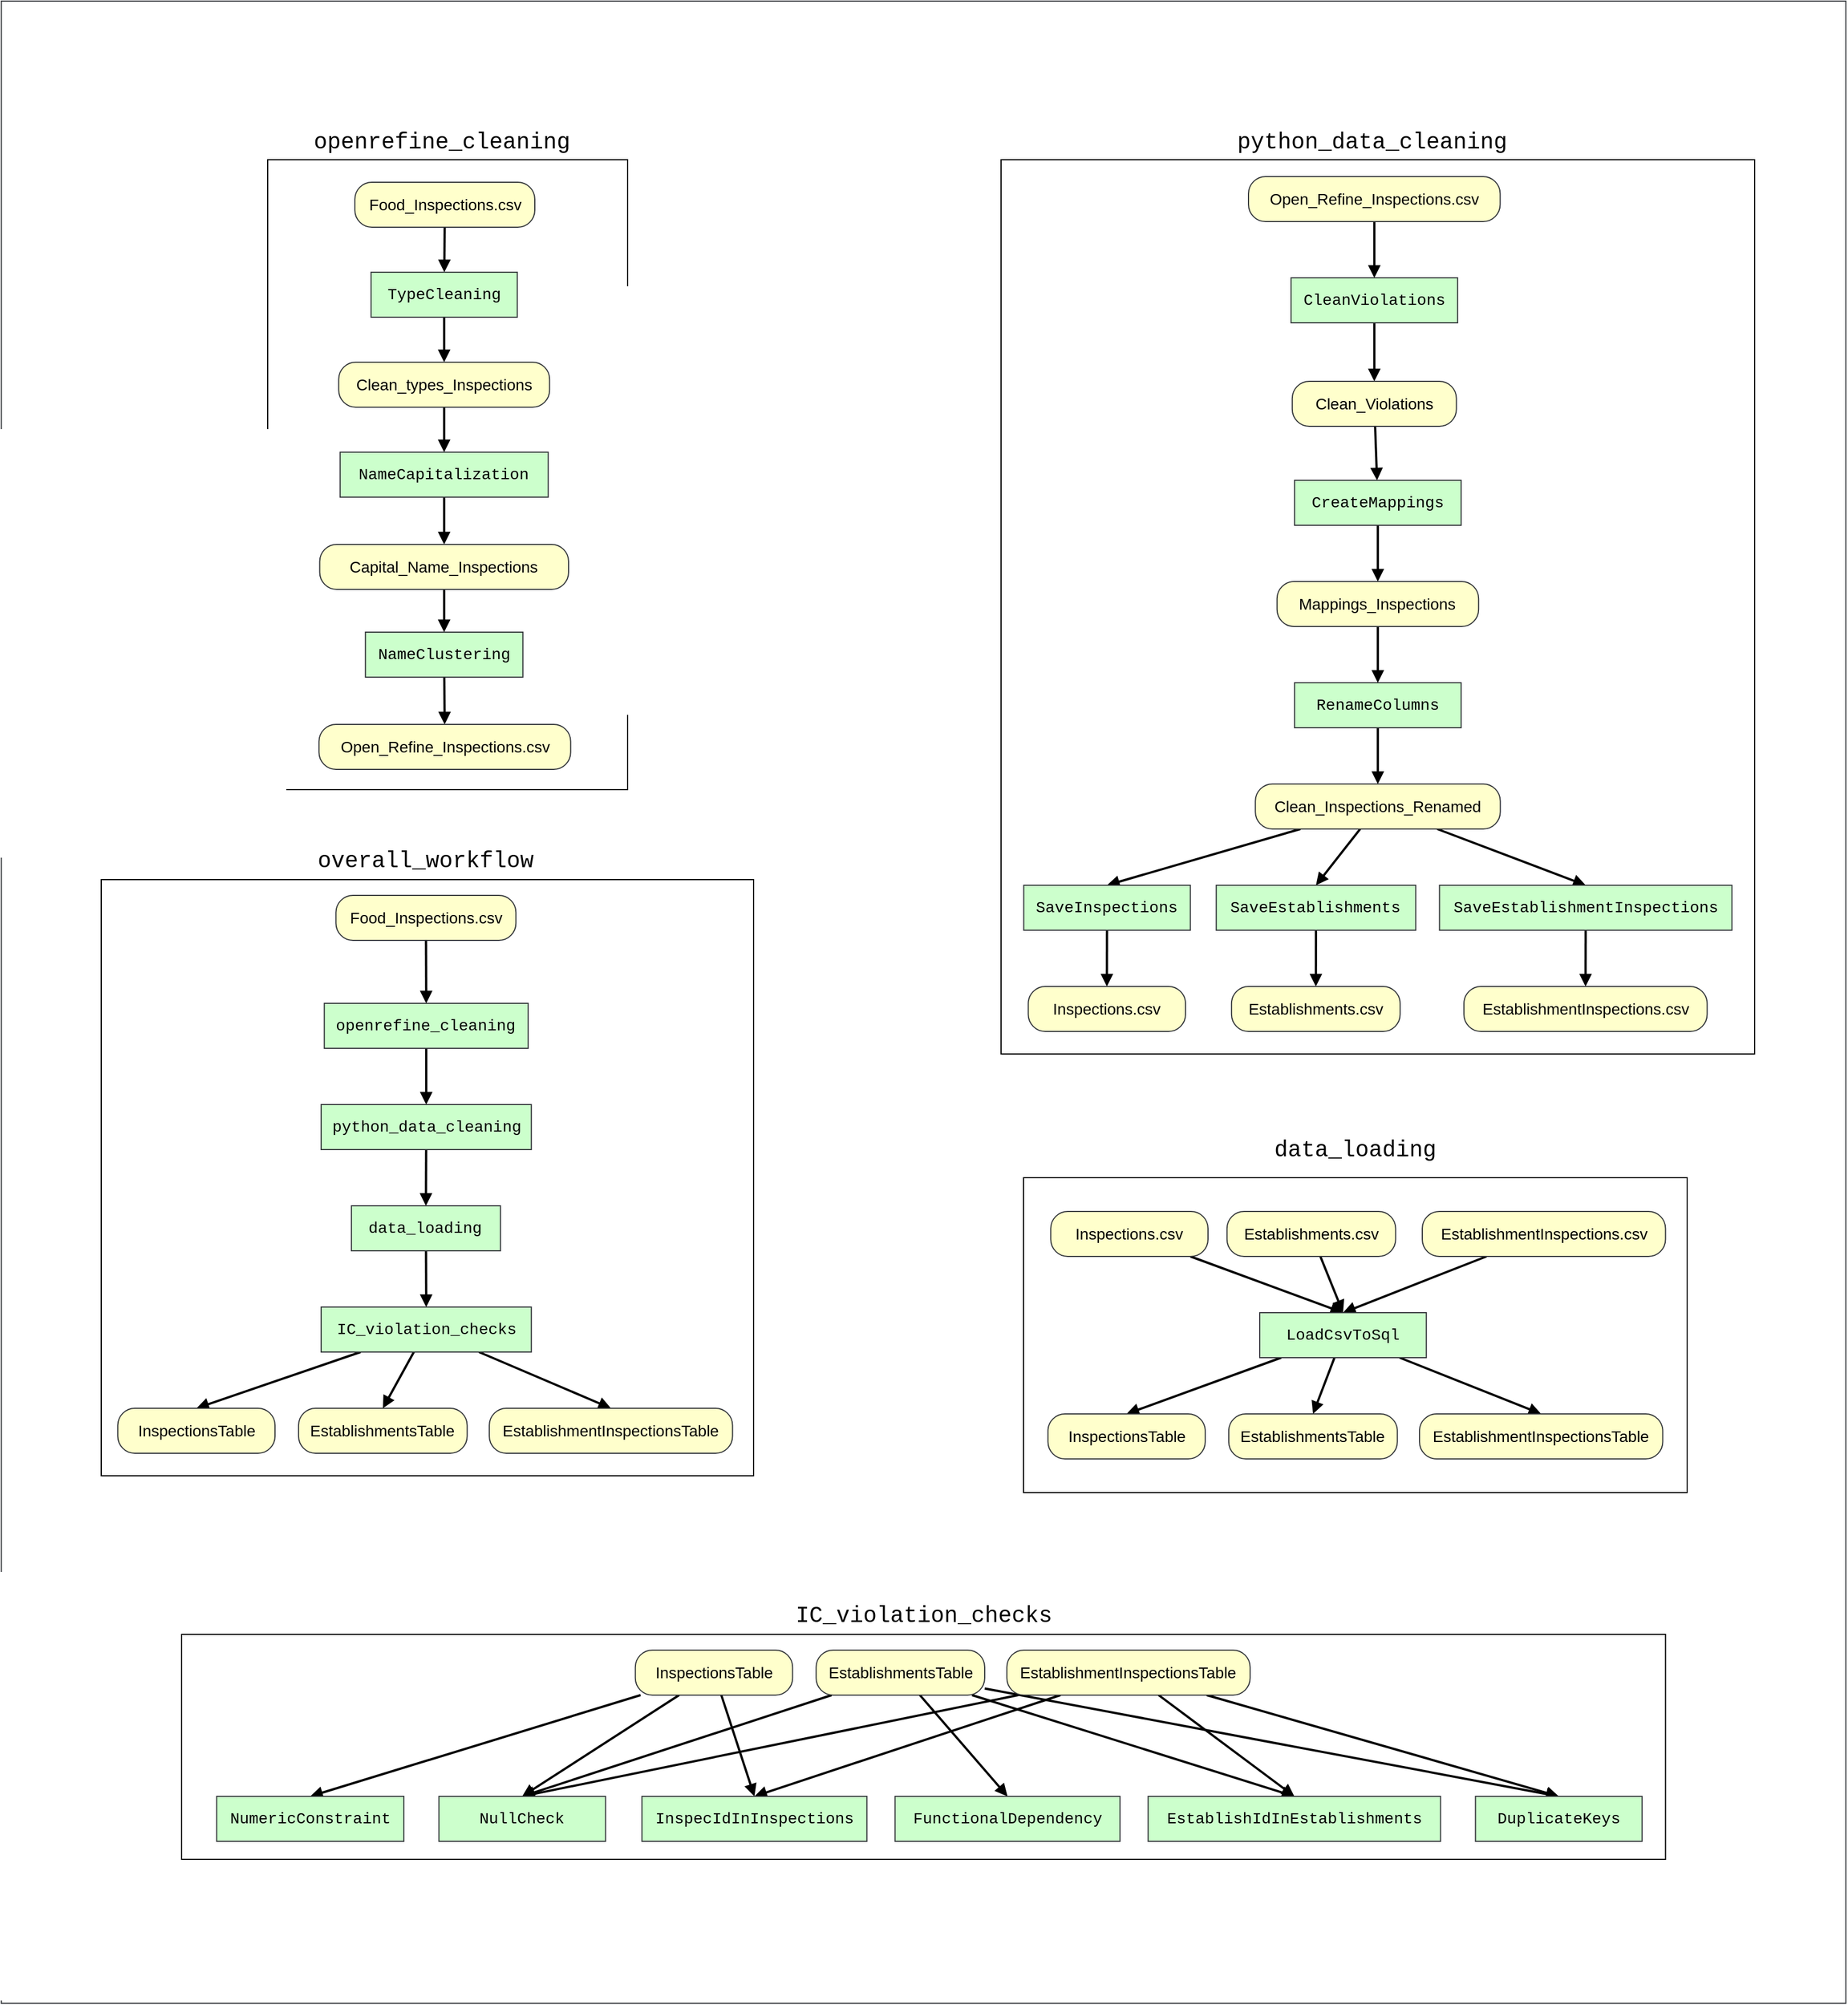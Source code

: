 <mxfile>
    <diagram id="HBFmvT86Vw7cffsOXpXx" name="Page-1">
        <mxGraphModel dx="4853" dy="3460" grid="1" gridSize="10" guides="1" tooltips="1" connect="1" arrows="1" fold="1" page="1" pageScale="1" pageWidth="850" pageHeight="1100" math="0" shadow="0">
            <root>
                <mxCell id="0"/>
                <mxCell id="1" parent="0"/>
                <mxCell id="2" value="" style="rounded=0;whiteSpace=wrap;html=1;fillColor=#FFFFFF;strokeColor=#36393d;" parent="1" vertex="1">
                    <mxGeometry x="-1068.89" y="-630" width="1640" height="1780" as="geometry"/>
                </mxCell>
                <mxCell id="3" value="" style="rounded=0;whiteSpace=wrap;html=1;fillColor=#FFFFFF;strokeColor=#000000;" parent="1" vertex="1">
                    <mxGeometry x="-832" y="-489" width="320" height="560" as="geometry"/>
                </mxCell>
                <mxCell id="42" style="edgeStyle=none;html=1;fontFamily=Courier New;fontSize=14;endArrow=block;endFill=1;strokeColor=#000000;strokeWidth=2;" edge="1" parent="1" source="4" target="5">
                    <mxGeometry relative="1" as="geometry"/>
                </mxCell>
                <mxCell id="4" value="&lt;font color=&quot;#000000&quot; style=&quot;font-size: 14px&quot;&gt;Food_Inspections.csv&lt;/font&gt;" style="rounded=1;whiteSpace=wrap;html=1;strokeColor=#36393d;arcSize=38;fillColor=#FFFFCC;strokeWidth=1;" parent="1" vertex="1">
                    <mxGeometry x="-754.5" y="-469" width="160" height="40" as="geometry"/>
                </mxCell>
                <mxCell id="43" style="edgeStyle=none;html=1;fontFamily=Courier New;fontSize=14;endArrow=block;endFill=1;strokeColor=#000000;strokeWidth=2;" edge="1" parent="1" source="5" target="10">
                    <mxGeometry relative="1" as="geometry"/>
                </mxCell>
                <mxCell id="5" value="&lt;font color=&quot;#000000&quot; face=&quot;Courier New&quot; style=&quot;font-size: 14px&quot;&gt;TypeCleaning&lt;/font&gt;" style="rounded=0;whiteSpace=wrap;html=1;strokeColor=#36393d;fillColor=#ccffcc;strokeWidth=1;" parent="1" vertex="1">
                    <mxGeometry x="-740.12" y="-389" width="130" height="40" as="geometry"/>
                </mxCell>
                <mxCell id="6" value="&lt;font color=&quot;#000000&quot; face=&quot;Courier New&quot; style=&quot;font-size: 20px&quot;&gt;openrefine_cleaning&lt;/font&gt;" style="text;html=1;strokeColor=none;fillColor=none;align=center;verticalAlign=middle;whiteSpace=wrap;rounded=0;" parent="1" vertex="1">
                    <mxGeometry x="-751.99" y="-520" width="150" height="30" as="geometry"/>
                </mxCell>
                <mxCell id="44" style="edgeStyle=none;html=1;fontFamily=Courier New;fontSize=14;endArrow=block;endFill=1;strokeColor=#000000;strokeWidth=2;" edge="1" parent="1" source="10" target="13">
                    <mxGeometry relative="1" as="geometry"/>
                </mxCell>
                <mxCell id="10" value="&lt;font color=&quot;#000000&quot; style=&quot;font-size: 14px&quot;&gt;Clean_types_Inspections&lt;/font&gt;" style="rounded=1;whiteSpace=wrap;html=1;strokeColor=#36393d;arcSize=38;fillColor=#FFFFCC;strokeWidth=1;" vertex="1" parent="1">
                    <mxGeometry x="-768.87" y="-309" width="187.5" height="40" as="geometry"/>
                </mxCell>
                <mxCell id="47" style="edgeStyle=none;html=1;fontFamily=Courier New;fontSize=14;endArrow=block;endFill=1;strokeColor=#000000;strokeWidth=2;" edge="1" parent="1" source="11" target="17">
                    <mxGeometry relative="1" as="geometry"/>
                </mxCell>
                <mxCell id="11" value="&lt;font color=&quot;#000000&quot; face=&quot;Courier New&quot; style=&quot;font-size: 14px&quot;&gt;NameClustering&lt;/font&gt;" style="rounded=0;whiteSpace=wrap;html=1;strokeColor=#36393d;fillColor=#ccffcc;strokeWidth=1;" vertex="1" parent="1">
                    <mxGeometry x="-745.13" y="-69" width="140" height="40" as="geometry"/>
                </mxCell>
                <mxCell id="45" style="edgeStyle=none;html=1;entryX=0.5;entryY=0;entryDx=0;entryDy=0;fontFamily=Courier New;fontSize=14;endArrow=block;endFill=1;strokeColor=#000000;strokeWidth=2;" edge="1" parent="1" source="13" target="14">
                    <mxGeometry relative="1" as="geometry"/>
                </mxCell>
                <mxCell id="13" value="&lt;font color=&quot;#000000&quot; face=&quot;Courier New&quot; style=&quot;font-size: 14px&quot;&gt;NameCapitalization&lt;/font&gt;" style="rounded=0;whiteSpace=wrap;html=1;strokeColor=#36393d;fillColor=#ccffcc;strokeWidth=1;" vertex="1" parent="1">
                    <mxGeometry x="-767.62" y="-229" width="185" height="40" as="geometry"/>
                </mxCell>
                <mxCell id="46" style="edgeStyle=none;html=1;fontFamily=Courier New;fontSize=14;endArrow=block;endFill=1;strokeColor=#000000;strokeWidth=2;" edge="1" parent="1" source="14" target="11">
                    <mxGeometry relative="1" as="geometry"/>
                </mxCell>
                <mxCell id="14" value="&lt;font color=&quot;#000000&quot;&gt;&lt;span style=&quot;font-size: 14px&quot;&gt;Capital_Name_Inspections&lt;/span&gt;&lt;/font&gt;" style="rounded=1;whiteSpace=wrap;html=1;strokeColor=#36393d;arcSize=38;fillColor=#FFFFCC;strokeWidth=1;" vertex="1" parent="1">
                    <mxGeometry x="-785.75" y="-147" width="221.25" height="40" as="geometry"/>
                </mxCell>
                <mxCell id="15" value="" style="rounded=0;whiteSpace=wrap;html=1;fillColor=#FFFFFF;strokeColor=#000000;" vertex="1" parent="1">
                    <mxGeometry x="-180" y="-489" width="670" height="795" as="geometry"/>
                </mxCell>
                <mxCell id="16" value="&lt;font color=&quot;#000000&quot; face=&quot;Courier New&quot; style=&quot;font-size: 20px&quot;&gt;python_data_cleaning&lt;/font&gt;" style="text;html=1;strokeColor=none;fillColor=none;align=center;verticalAlign=middle;whiteSpace=wrap;rounded=0;" vertex="1" parent="1">
                    <mxGeometry x="75" y="-520" width="150" height="30" as="geometry"/>
                </mxCell>
                <mxCell id="17" value="&lt;font color=&quot;#000000&quot;&gt;&lt;span style=&quot;font-size: 14px&quot;&gt;Open_Refine_Inspections.csv&lt;/span&gt;&lt;/font&gt;" style="rounded=1;whiteSpace=wrap;html=1;strokeColor=#36393d;arcSize=38;fillColor=#FFFFCC;strokeWidth=1;" vertex="1" parent="1">
                    <mxGeometry x="-786.38" y="13" width="223.75" height="40" as="geometry"/>
                </mxCell>
                <mxCell id="33" style="edgeStyle=none;html=1;entryX=0.5;entryY=0;entryDx=0;entryDy=0;fontFamily=Courier New;fontSize=14;strokeColor=#000000;endArrow=block;endFill=1;strokeWidth=2;" edge="1" parent="1" source="18" target="19">
                    <mxGeometry relative="1" as="geometry"/>
                </mxCell>
                <mxCell id="18" value="&lt;font color=&quot;#000000&quot;&gt;&lt;span style=&quot;font-size: 14px&quot;&gt;Open_Refine_Inspections.csv&lt;/span&gt;&lt;/font&gt;" style="rounded=1;whiteSpace=wrap;html=1;strokeColor=#36393d;arcSize=38;fillColor=#FFFFCC;strokeWidth=1;" vertex="1" parent="1">
                    <mxGeometry x="40" y="-474" width="223.75" height="40" as="geometry"/>
                </mxCell>
                <mxCell id="34" style="edgeStyle=none;html=1;fontFamily=Courier New;fontSize=14;endArrow=block;endFill=1;strokeColor=#000000;strokeWidth=2;" edge="1" parent="1" source="19" target="22">
                    <mxGeometry relative="1" as="geometry"/>
                </mxCell>
                <mxCell id="19" value="&lt;font color=&quot;#000000&quot; face=&quot;Courier New&quot; style=&quot;font-size: 14px&quot;&gt;CleanViolations&lt;/font&gt;" style="rounded=0;whiteSpace=wrap;html=1;strokeColor=#36393d;fillColor=#ccffcc;strokeWidth=1;" vertex="1" parent="1">
                    <mxGeometry x="77.81" y="-384" width="148.12" height="40" as="geometry"/>
                </mxCell>
                <mxCell id="36" style="edgeStyle=none;html=1;entryX=0.5;entryY=0;entryDx=0;entryDy=0;fontFamily=Courier New;fontSize=14;endArrow=block;endFill=1;strokeColor=#000000;strokeWidth=2;" edge="1" parent="1" source="20" target="25">
                    <mxGeometry relative="1" as="geometry"/>
                </mxCell>
                <mxCell id="20" value="&lt;font color=&quot;#000000&quot; face=&quot;Courier New&quot; style=&quot;font-size: 14px&quot;&gt;CreateMappings&lt;/font&gt;" style="rounded=0;whiteSpace=wrap;html=1;strokeColor=#36393d;fillColor=#ccffcc;strokeWidth=1;" vertex="1" parent="1">
                    <mxGeometry x="80.93" y="-204" width="148.12" height="40" as="geometry"/>
                </mxCell>
                <mxCell id="38" style="edgeStyle=none;html=1;fontFamily=Courier New;fontSize=14;endArrow=block;endFill=1;strokeColor=#000000;strokeWidth=2;" edge="1" parent="1" source="21" target="27">
                    <mxGeometry relative="1" as="geometry"/>
                </mxCell>
                <mxCell id="21" value="&lt;font color=&quot;#000000&quot; face=&quot;Courier New&quot; style=&quot;font-size: 14px&quot;&gt;RenameColumns&lt;/font&gt;" style="rounded=0;whiteSpace=wrap;html=1;strokeColor=#36393d;fillColor=#ccffcc;strokeWidth=1;" vertex="1" parent="1">
                    <mxGeometry x="80.93" y="-24" width="148.12" height="40" as="geometry"/>
                </mxCell>
                <mxCell id="35" style="edgeStyle=none;html=1;fontFamily=Courier New;fontSize=14;endArrow=block;endFill=1;strokeColor=#000000;strokeWidth=2;" edge="1" parent="1" source="22" target="20">
                    <mxGeometry relative="1" as="geometry"/>
                </mxCell>
                <mxCell id="22" value="&lt;font color=&quot;#000000&quot;&gt;&lt;span style=&quot;font-size: 14px&quot;&gt;Clean_Violations&lt;/span&gt;&lt;/font&gt;" style="rounded=1;whiteSpace=wrap;html=1;strokeColor=#36393d;arcSize=38;fillColor=#FFFFCC;strokeWidth=1;" vertex="1" parent="1">
                    <mxGeometry x="78.9" y="-292" width="145.93" height="40" as="geometry"/>
                </mxCell>
                <mxCell id="37" style="edgeStyle=none;html=1;entryX=0.5;entryY=0;entryDx=0;entryDy=0;fontFamily=Courier New;fontSize=14;endArrow=block;endFill=1;strokeColor=#000000;strokeWidth=2;" edge="1" parent="1" source="25" target="21">
                    <mxGeometry relative="1" as="geometry"/>
                </mxCell>
                <mxCell id="25" value="&lt;font color=&quot;#000000&quot;&gt;&lt;span style=&quot;font-size: 14px&quot;&gt;Mappings_Inspections&lt;/span&gt;&lt;/font&gt;" style="rounded=1;whiteSpace=wrap;html=1;strokeColor=#36393d;arcSize=38;fillColor=#FFFFCC;strokeWidth=1;" vertex="1" parent="1">
                    <mxGeometry x="65.38" y="-114" width="179.22" height="40" as="geometry"/>
                </mxCell>
                <mxCell id="39" style="edgeStyle=none;html=1;entryX=0.5;entryY=0;entryDx=0;entryDy=0;fontFamily=Courier New;fontSize=14;endArrow=block;endFill=1;strokeColor=#000000;strokeWidth=2;" edge="1" parent="1" source="27" target="29">
                    <mxGeometry relative="1" as="geometry"/>
                </mxCell>
                <mxCell id="40" style="edgeStyle=none;html=1;entryX=0.5;entryY=0;entryDx=0;entryDy=0;fontFamily=Courier New;fontSize=14;endArrow=block;endFill=1;strokeColor=#000000;strokeWidth=2;" edge="1" parent="1" source="27" target="28">
                    <mxGeometry relative="1" as="geometry"/>
                </mxCell>
                <mxCell id="41" style="edgeStyle=none;html=1;entryX=0.5;entryY=0;entryDx=0;entryDy=0;fontFamily=Courier New;fontSize=14;endArrow=block;endFill=1;strokeColor=#000000;strokeWidth=2;" edge="1" parent="1" source="27" target="30">
                    <mxGeometry relative="1" as="geometry"/>
                </mxCell>
                <mxCell id="27" value="&lt;font color=&quot;#000000&quot;&gt;&lt;span style=&quot;font-size: 14px&quot;&gt;Clean_Inspections_Renamed&lt;/span&gt;&lt;/font&gt;" style="rounded=1;whiteSpace=wrap;html=1;strokeColor=#36393d;arcSize=38;fillColor=#FFFFCC;strokeWidth=1;" vertex="1" parent="1">
                    <mxGeometry x="46.12" y="66" width="217.74" height="40" as="geometry"/>
                </mxCell>
                <mxCell id="63" style="edgeStyle=none;html=1;entryX=0.5;entryY=0;entryDx=0;entryDy=0;fontFamily=Courier New;fontSize=14;endArrow=block;endFill=1;strokeColor=#000000;strokeWidth=2;" edge="1" parent="1" source="28" target="60">
                    <mxGeometry relative="1" as="geometry"/>
                </mxCell>
                <mxCell id="28" value="&lt;font color=&quot;#000000&quot; face=&quot;Courier New&quot; style=&quot;font-size: 14px&quot;&gt;SaveInspections&lt;/font&gt;" style="rounded=0;whiteSpace=wrap;html=1;strokeColor=#36393d;fillColor=#ccffcc;strokeWidth=1;" vertex="1" parent="1">
                    <mxGeometry x="-159.81" y="156" width="148.12" height="40" as="geometry"/>
                </mxCell>
                <mxCell id="64" style="edgeStyle=none;html=1;fontFamily=Courier New;fontSize=14;endArrow=block;endFill=1;strokeColor=#000000;strokeWidth=2;" edge="1" parent="1" source="29" target="61">
                    <mxGeometry relative="1" as="geometry"/>
                </mxCell>
                <mxCell id="29" value="&lt;font color=&quot;#000000&quot; face=&quot;Courier New&quot; style=&quot;font-size: 14px&quot;&gt;SaveEstablishments&lt;/font&gt;" style="rounded=0;whiteSpace=wrap;html=1;strokeColor=#36393d;fillColor=#ccffcc;strokeWidth=1;" vertex="1" parent="1">
                    <mxGeometry x="11.32" y="156" width="177.38" height="40" as="geometry"/>
                </mxCell>
                <mxCell id="65" style="edgeStyle=none;html=1;entryX=0.5;entryY=0;entryDx=0;entryDy=0;fontFamily=Courier New;fontSize=14;endArrow=block;endFill=1;strokeColor=#000000;strokeWidth=2;" edge="1" parent="1" source="30" target="62">
                    <mxGeometry relative="1" as="geometry"/>
                </mxCell>
                <mxCell id="30" value="&lt;font color=&quot;#000000&quot; face=&quot;Courier New&quot; style=&quot;font-size: 14px&quot;&gt;SaveEstablishmentInspections&lt;/font&gt;" style="rounded=0;whiteSpace=wrap;html=1;strokeColor=#36393d;fillColor=#ccffcc;strokeWidth=1;" vertex="1" parent="1">
                    <mxGeometry x="209.8" y="156" width="260" height="40" as="geometry"/>
                </mxCell>
                <mxCell id="51" value="" style="rounded=0;whiteSpace=wrap;html=1;fillColor=#FFFFFF;strokeColor=#000000;" vertex="1" parent="1">
                    <mxGeometry x="-980" y="151" width="580" height="530" as="geometry"/>
                </mxCell>
                <mxCell id="56" style="edgeStyle=none;html=1;fontFamily=Courier New;fontSize=14;endArrow=block;endFill=1;strokeColor=#000000;strokeWidth=2;" edge="1" parent="1" source="49" target="52">
                    <mxGeometry relative="1" as="geometry"/>
                </mxCell>
                <mxCell id="49" value="&lt;font color=&quot;#000000&quot; face=&quot;Courier New&quot; style=&quot;font-size: 14px&quot;&gt;openrefine_cleaning&lt;/font&gt;" style="rounded=0;whiteSpace=wrap;html=1;strokeColor=#36393d;fillColor=#ccffcc;strokeWidth=1;" vertex="1" parent="1">
                    <mxGeometry x="-781.68" y="261" width="181.25" height="40" as="geometry"/>
                </mxCell>
                <mxCell id="57" style="edgeStyle=none;html=1;entryX=0.5;entryY=0;entryDx=0;entryDy=0;fontFamily=Courier New;fontSize=14;endArrow=block;endFill=1;strokeColor=#000000;strokeWidth=2;" edge="1" parent="1" source="52" target="53">
                    <mxGeometry relative="1" as="geometry"/>
                </mxCell>
                <mxCell id="52" value="&lt;font color=&quot;#000000&quot; face=&quot;Courier New&quot; style=&quot;font-size: 14px&quot;&gt;python_data_cleaning&lt;/font&gt;" style="rounded=0;whiteSpace=wrap;html=1;strokeColor=#36393d;fillColor=#ccffcc;strokeWidth=1;" vertex="1" parent="1">
                    <mxGeometry x="-784.49" y="351" width="186.87" height="40" as="geometry"/>
                </mxCell>
                <mxCell id="58" style="edgeStyle=none;html=1;entryX=0.5;entryY=0;entryDx=0;entryDy=0;fontFamily=Courier New;fontSize=14;endArrow=block;endFill=1;strokeColor=#000000;strokeWidth=2;" edge="1" parent="1" source="53" target="54">
                    <mxGeometry relative="1" as="geometry"/>
                </mxCell>
                <mxCell id="53" value="&lt;font color=&quot;#000000&quot; face=&quot;Courier New&quot;&gt;&lt;span style=&quot;font-size: 14px&quot;&gt;data_loading&lt;/span&gt;&lt;/font&gt;" style="rounded=0;whiteSpace=wrap;html=1;strokeColor=#36393d;fillColor=#ccffcc;strokeWidth=1;" vertex="1" parent="1">
                    <mxGeometry x="-757.56" y="441" width="132.49" height="40" as="geometry"/>
                </mxCell>
                <mxCell id="85" style="edgeStyle=none;html=1;entryX=0.5;entryY=0;entryDx=0;entryDy=0;fontFamily=Courier New;fontSize=14;endArrow=block;endFill=1;strokeColor=#000000;strokeWidth=2;" edge="1" parent="1" source="54" target="84">
                    <mxGeometry relative="1" as="geometry"/>
                </mxCell>
                <mxCell id="86" style="edgeStyle=none;html=1;entryX=0.5;entryY=0;entryDx=0;entryDy=0;fontFamily=Courier New;fontSize=14;endArrow=block;endFill=1;strokeColor=#000000;strokeWidth=2;" edge="1" parent="1" source="54" target="82">
                    <mxGeometry relative="1" as="geometry"/>
                </mxCell>
                <mxCell id="87" style="edgeStyle=none;html=1;entryX=0.5;entryY=0;entryDx=0;entryDy=0;fontFamily=Courier New;fontSize=14;endArrow=block;endFill=1;strokeColor=#000000;strokeWidth=2;" edge="1" parent="1" source="54" target="83">
                    <mxGeometry relative="1" as="geometry"/>
                </mxCell>
                <mxCell id="54" value="&lt;font color=&quot;#000000&quot; face=&quot;Courier New&quot;&gt;&lt;span style=&quot;font-size: 14px&quot;&gt;IC_violation_checks&lt;/span&gt;&lt;/font&gt;" style="rounded=0;whiteSpace=wrap;html=1;strokeColor=#36393d;fillColor=#ccffcc;strokeWidth=1;" vertex="1" parent="1">
                    <mxGeometry x="-784.49" y="531" width="186.87" height="40" as="geometry"/>
                </mxCell>
                <mxCell id="55" value="&lt;font color=&quot;#000000&quot; face=&quot;Courier New&quot;&gt;&lt;span style=&quot;font-size: 20px&quot;&gt;overall_workflow&lt;/span&gt;&lt;/font&gt;" style="text;html=1;strokeColor=none;fillColor=none;align=center;verticalAlign=middle;whiteSpace=wrap;rounded=0;" vertex="1" parent="1">
                    <mxGeometry x="-817.88" y="119" width="253.13" height="30" as="geometry"/>
                </mxCell>
                <mxCell id="59" value="" style="rounded=0;whiteSpace=wrap;html=1;fillColor=#FFFFFF;strokeColor=#000000;" vertex="1" parent="1">
                    <mxGeometry x="-160" y="416" width="590" height="280" as="geometry"/>
                </mxCell>
                <mxCell id="60" value="&lt;font color=&quot;#000000&quot;&gt;&lt;span style=&quot;font-size: 14px&quot;&gt;Inspections.csv&lt;/span&gt;&lt;/font&gt;" style="rounded=1;whiteSpace=wrap;html=1;strokeColor=#36393d;arcSize=38;fillColor=#FFFFCC;strokeWidth=1;" vertex="1" parent="1">
                    <mxGeometry x="-155.79" y="246" width="139.81" height="40" as="geometry"/>
                </mxCell>
                <mxCell id="61" value="&lt;font color=&quot;#000000&quot;&gt;&lt;span style=&quot;font-size: 14px&quot;&gt;Establishments.csv&lt;/span&gt;&lt;/font&gt;" style="rounded=1;whiteSpace=wrap;html=1;strokeColor=#36393d;arcSize=38;fillColor=#FFFFCC;strokeWidth=1;" vertex="1" parent="1">
                    <mxGeometry x="24.92" y="246" width="149.89" height="40" as="geometry"/>
                </mxCell>
                <mxCell id="62" value="&lt;font color=&quot;#000000&quot;&gt;&lt;span style=&quot;font-size: 14px&quot;&gt;EstablishmentInspections.csv&lt;/span&gt;&lt;/font&gt;" style="rounded=1;whiteSpace=wrap;html=1;strokeColor=#36393d;arcSize=38;fillColor=#FFFFCC;strokeWidth=1;" vertex="1" parent="1">
                    <mxGeometry x="231.53" y="246" width="216.25" height="40" as="geometry"/>
                </mxCell>
                <mxCell id="75" style="edgeStyle=none;html=1;entryX=0.5;entryY=0;entryDx=0;entryDy=0;fontFamily=Courier New;fontSize=14;endArrow=block;endFill=1;strokeColor=#000000;strokeWidth=2;" edge="1" parent="1" source="66" target="70">
                    <mxGeometry relative="1" as="geometry"/>
                </mxCell>
                <mxCell id="66" value="&lt;font color=&quot;#000000&quot;&gt;&lt;span style=&quot;font-size: 14px&quot;&gt;Inspections.csv&lt;/span&gt;&lt;/font&gt;" style="rounded=1;whiteSpace=wrap;html=1;strokeColor=#36393d;arcSize=38;fillColor=#FFFFCC;strokeWidth=1;" vertex="1" parent="1">
                    <mxGeometry x="-135.81" y="446" width="139.81" height="40" as="geometry"/>
                </mxCell>
                <mxCell id="74" style="edgeStyle=none;html=1;entryX=0.5;entryY=0;entryDx=0;entryDy=0;fontFamily=Courier New;fontSize=14;endArrow=block;endFill=1;strokeColor=#000000;strokeWidth=2;" edge="1" parent="1" source="67" target="70">
                    <mxGeometry relative="1" as="geometry"/>
                </mxCell>
                <mxCell id="67" value="&lt;font color=&quot;#000000&quot;&gt;&lt;span style=&quot;font-size: 14px&quot;&gt;Establishments.csv&lt;/span&gt;&lt;/font&gt;" style="rounded=1;whiteSpace=wrap;html=1;strokeColor=#36393d;arcSize=38;fillColor=#FFFFCC;strokeWidth=1;" vertex="1" parent="1">
                    <mxGeometry x="20.9" y="446" width="149.89" height="40" as="geometry"/>
                </mxCell>
                <mxCell id="73" style="edgeStyle=none;html=1;entryX=0.5;entryY=0;entryDx=0;entryDy=0;fontFamily=Courier New;fontSize=14;endArrow=block;endFill=1;strokeColor=#000000;strokeWidth=2;" edge="1" parent="1" source="68" target="70">
                    <mxGeometry relative="1" as="geometry"/>
                </mxCell>
                <mxCell id="68" value="&lt;font color=&quot;#000000&quot;&gt;&lt;span style=&quot;font-size: 14px&quot;&gt;EstablishmentInspections.csv&lt;/span&gt;&lt;/font&gt;" style="rounded=1;whiteSpace=wrap;html=1;strokeColor=#36393d;arcSize=38;fillColor=#FFFFCC;strokeWidth=1;" vertex="1" parent="1">
                    <mxGeometry x="194.51" y="446" width="216.25" height="40" as="geometry"/>
                </mxCell>
                <mxCell id="69" value="&lt;font color=&quot;#000000&quot; face=&quot;Courier New&quot;&gt;&lt;span style=&quot;font-size: 20px&quot;&gt;data_loading&lt;/span&gt;&lt;/font&gt;" style="text;html=1;strokeColor=none;fillColor=none;align=center;verticalAlign=middle;whiteSpace=wrap;rounded=0;" vertex="1" parent="1">
                    <mxGeometry x="60" y="376" width="150" height="30" as="geometry"/>
                </mxCell>
                <mxCell id="79" style="edgeStyle=none;html=1;entryX=0.5;entryY=0;entryDx=0;entryDy=0;fontFamily=Courier New;fontSize=14;endArrow=block;endFill=1;strokeColor=#000000;strokeWidth=2;" edge="1" parent="1" source="70" target="78">
                    <mxGeometry relative="1" as="geometry"/>
                </mxCell>
                <mxCell id="80" style="edgeStyle=none;html=1;entryX=0.5;entryY=0;entryDx=0;entryDy=0;fontFamily=Courier New;fontSize=14;endArrow=block;endFill=1;strokeColor=#000000;strokeWidth=2;" edge="1" parent="1" source="70" target="76">
                    <mxGeometry relative="1" as="geometry"/>
                </mxCell>
                <mxCell id="81" style="edgeStyle=none;html=1;entryX=0.5;entryY=0;entryDx=0;entryDy=0;fontFamily=Courier New;fontSize=14;endArrow=block;endFill=1;strokeColor=#000000;strokeWidth=2;" edge="1" parent="1" source="70" target="77">
                    <mxGeometry relative="1" as="geometry"/>
                </mxCell>
                <mxCell id="70" value="&lt;font color=&quot;#000000&quot; face=&quot;Courier New&quot; style=&quot;font-size: 14px&quot;&gt;LoadCsvToSql&lt;/font&gt;" style="rounded=0;whiteSpace=wrap;html=1;strokeColor=#36393d;fillColor=#ccffcc;strokeWidth=1;" vertex="1" parent="1">
                    <mxGeometry x="50.0" y="536" width="148.12" height="40" as="geometry"/>
                </mxCell>
                <mxCell id="76" value="&lt;font color=&quot;#000000&quot;&gt;&lt;span style=&quot;font-size: 14px&quot;&gt;EstablishmentsTable&lt;/span&gt;&lt;/font&gt;" style="rounded=1;whiteSpace=wrap;html=1;strokeColor=#36393d;arcSize=38;fillColor=#FFFFCC;strokeWidth=1;" vertex="1" parent="1">
                    <mxGeometry x="22.44" y="626" width="149.89" height="40" as="geometry"/>
                </mxCell>
                <mxCell id="77" value="&lt;font color=&quot;#000000&quot;&gt;&lt;span style=&quot;font-size: 14px&quot;&gt;EstablishmentInspectionsTable&lt;/span&gt;&lt;/font&gt;" style="rounded=1;whiteSpace=wrap;html=1;strokeColor=#36393d;arcSize=38;fillColor=#FFFFCC;strokeWidth=1;" vertex="1" parent="1">
                    <mxGeometry x="192.03" y="626" width="216.25" height="40" as="geometry"/>
                </mxCell>
                <mxCell id="78" value="&lt;font color=&quot;#000000&quot;&gt;&lt;span style=&quot;font-size: 14px&quot;&gt;InspectionsTable&lt;/span&gt;&lt;/font&gt;" style="rounded=1;whiteSpace=wrap;html=1;strokeColor=#36393d;arcSize=38;fillColor=#FFFFCC;strokeWidth=1;" vertex="1" parent="1">
                    <mxGeometry x="-138.29" y="626" width="139.81" height="40" as="geometry"/>
                </mxCell>
                <mxCell id="82" value="&lt;font color=&quot;#000000&quot;&gt;&lt;span style=&quot;font-size: 14px&quot;&gt;EstablishmentsTable&lt;/span&gt;&lt;/font&gt;" style="rounded=1;whiteSpace=wrap;html=1;strokeColor=#36393d;arcSize=38;fillColor=#FFFFCC;strokeWidth=1;" vertex="1" parent="1">
                    <mxGeometry x="-804.55" y="621" width="149.89" height="40" as="geometry"/>
                </mxCell>
                <mxCell id="83" value="&lt;font color=&quot;#000000&quot;&gt;&lt;span style=&quot;font-size: 14px&quot;&gt;EstablishmentInspectionsTable&lt;/span&gt;&lt;/font&gt;" style="rounded=1;whiteSpace=wrap;html=1;strokeColor=#36393d;arcSize=38;fillColor=#FFFFCC;strokeWidth=1;" vertex="1" parent="1">
                    <mxGeometry x="-634.96" y="621" width="216.25" height="40" as="geometry"/>
                </mxCell>
                <mxCell id="84" value="&lt;font color=&quot;#000000&quot;&gt;&lt;span style=&quot;font-size: 14px&quot;&gt;InspectionsTable&lt;/span&gt;&lt;/font&gt;" style="rounded=1;whiteSpace=wrap;html=1;strokeColor=#36393d;arcSize=38;fillColor=#FFFFCC;strokeWidth=1;" vertex="1" parent="1">
                    <mxGeometry x="-965.28" y="621" width="139.81" height="40" as="geometry"/>
                </mxCell>
                <mxCell id="90" style="edgeStyle=none;html=1;entryX=0.5;entryY=0;entryDx=0;entryDy=0;fontFamily=Courier New;fontSize=14;endArrow=block;endFill=1;strokeColor=#000000;strokeWidth=2;" edge="1" parent="1" source="88" target="49">
                    <mxGeometry relative="1" as="geometry"/>
                </mxCell>
                <mxCell id="88" value="&lt;font color=&quot;#000000&quot; style=&quot;font-size: 14px&quot;&gt;Food_Inspections.csv&lt;/font&gt;" style="rounded=1;whiteSpace=wrap;html=1;strokeColor=#36393d;arcSize=38;fillColor=#FFFFCC;strokeWidth=1;" vertex="1" parent="1">
                    <mxGeometry x="-771.31" y="165" width="160" height="40" as="geometry"/>
                </mxCell>
                <mxCell id="91" value="&lt;font color=&quot;#000000&quot; face=&quot;Courier New&quot;&gt;&lt;span style=&quot;font-size: 20px&quot;&gt;IC_violation_checks&lt;/span&gt;&lt;/font&gt;" style="text;html=1;strokeColor=none;fillColor=none;align=center;verticalAlign=middle;whiteSpace=wrap;rounded=0;" vertex="1" parent="1">
                    <mxGeometry x="-391.39" y="790" width="284.99" height="30" as="geometry"/>
                </mxCell>
                <mxCell id="92" value="" style="rounded=0;whiteSpace=wrap;html=1;fillColor=#FFFFFF;strokeColor=#000000;" vertex="1" parent="1">
                    <mxGeometry x="-908.55" y="822" width="1319.31" height="200" as="geometry"/>
                </mxCell>
                <mxCell id="100" style="edgeStyle=none;html=1;entryX=0.5;entryY=0;entryDx=0;entryDy=0;fontFamily=Courier New;fontSize=14;endArrow=block;endFill=1;strokeColor=#000000;strokeWidth=2;" edge="1" parent="1" source="94" target="97">
                    <mxGeometry relative="1" as="geometry"/>
                </mxCell>
                <mxCell id="106" style="edgeStyle=none;html=1;entryX=0.5;entryY=0;entryDx=0;entryDy=0;fontFamily=Courier New;fontSize=14;endArrow=block;endFill=1;strokeColor=#000000;strokeWidth=2;" edge="1" parent="1" source="94" target="101">
                    <mxGeometry relative="1" as="geometry"/>
                </mxCell>
                <mxCell id="112" style="edgeStyle=none;html=1;entryX=0.5;entryY=0;entryDx=0;entryDy=0;fontFamily=Courier New;fontSize=14;endArrow=block;endFill=1;strokeColor=#000000;strokeWidth=2;" edge="1" parent="1" source="94" target="110">
                    <mxGeometry relative="1" as="geometry"/>
                </mxCell>
                <mxCell id="118" style="edgeStyle=none;html=1;entryX=0.5;entryY=0;entryDx=0;entryDy=0;fontFamily=Courier New;fontSize=14;endArrow=block;endFill=1;strokeColor=#000000;strokeWidth=2;" edge="1" parent="1" source="94" target="117">
                    <mxGeometry relative="1" as="geometry"/>
                </mxCell>
                <mxCell id="94" value="&lt;font color=&quot;#000000&quot;&gt;&lt;span style=&quot;font-size: 14px&quot;&gt;EstablishmentsTable&lt;/span&gt;&lt;/font&gt;" style="rounded=1;whiteSpace=wrap;html=1;strokeColor=#36393d;arcSize=38;fillColor=#FFFFCC;strokeWidth=1;" vertex="1" parent="1">
                    <mxGeometry x="-344.41" y="836" width="149.89" height="40" as="geometry"/>
                </mxCell>
                <mxCell id="99" style="edgeStyle=none;html=1;entryX=0.5;entryY=0;entryDx=0;entryDy=0;fontFamily=Courier New;fontSize=14;endArrow=block;endFill=1;strokeColor=#000000;strokeWidth=2;" edge="1" parent="1" source="95" target="97">
                    <mxGeometry relative="1" as="geometry"/>
                </mxCell>
                <mxCell id="105" style="edgeStyle=none;html=1;entryX=0.5;entryY=0;entryDx=0;entryDy=0;fontFamily=Courier New;fontSize=14;endArrow=block;endFill=1;strokeColor=#000000;strokeWidth=2;" edge="1" parent="1" source="95" target="101">
                    <mxGeometry relative="1" as="geometry"/>
                </mxCell>
                <mxCell id="109" style="edgeStyle=none;html=1;entryX=0.5;entryY=0;entryDx=0;entryDy=0;fontFamily=Courier New;fontSize=14;endArrow=block;endFill=1;strokeColor=#000000;strokeWidth=2;" edge="1" parent="1" source="95" target="107">
                    <mxGeometry relative="1" as="geometry"/>
                </mxCell>
                <mxCell id="113" style="edgeStyle=none;html=1;entryX=0.5;entryY=0;entryDx=0;entryDy=0;fontFamily=Courier New;fontSize=14;endArrow=block;endFill=1;strokeColor=#000000;strokeWidth=2;" edge="1" parent="1" source="95" target="110">
                    <mxGeometry relative="1" as="geometry"/>
                </mxCell>
                <mxCell id="95" value="&lt;font color=&quot;#000000&quot;&gt;&lt;span style=&quot;font-size: 14px&quot;&gt;EstablishmentInspectionsTable&lt;/span&gt;&lt;/font&gt;" style="rounded=1;whiteSpace=wrap;html=1;strokeColor=#36393d;arcSize=38;fillColor=#FFFFCC;strokeWidth=1;" vertex="1" parent="1">
                    <mxGeometry x="-174.82" y="836" width="216.25" height="40" as="geometry"/>
                </mxCell>
                <mxCell id="98" style="edgeStyle=none;html=1;entryX=0.5;entryY=0;entryDx=0;entryDy=0;fontFamily=Courier New;fontSize=14;endArrow=block;endFill=1;strokeColor=#000000;strokeWidth=2;" edge="1" parent="1" source="96" target="97">
                    <mxGeometry relative="1" as="geometry"/>
                </mxCell>
                <mxCell id="108" style="edgeStyle=none;html=1;entryX=0.5;entryY=0;entryDx=0;entryDy=0;fontFamily=Courier New;fontSize=14;endArrow=block;endFill=1;strokeColor=#000000;strokeWidth=2;" edge="1" parent="1" source="96" target="107">
                    <mxGeometry relative="1" as="geometry"/>
                </mxCell>
                <mxCell id="116" style="edgeStyle=none;html=1;entryX=0.5;entryY=0;entryDx=0;entryDy=0;fontFamily=Courier New;fontSize=14;endArrow=block;endFill=1;strokeColor=#000000;strokeWidth=2;" edge="1" parent="1" source="96" target="114">
                    <mxGeometry relative="1" as="geometry"/>
                </mxCell>
                <mxCell id="96" value="&lt;font color=&quot;#000000&quot;&gt;&lt;span style=&quot;font-size: 14px&quot;&gt;InspectionsTable&lt;/span&gt;&lt;/font&gt;" style="rounded=1;whiteSpace=wrap;html=1;strokeColor=#36393d;arcSize=38;fillColor=#FFFFCC;strokeWidth=1;" vertex="1" parent="1">
                    <mxGeometry x="-505.14" y="836" width="139.81" height="40" as="geometry"/>
                </mxCell>
                <mxCell id="97" value="&lt;font color=&quot;#000000&quot; face=&quot;Courier New&quot;&gt;&lt;span style=&quot;font-size: 14px&quot;&gt;NullCheck&lt;/span&gt;&lt;/font&gt;" style="rounded=0;whiteSpace=wrap;html=1;strokeColor=#36393d;fillColor=#ccffcc;strokeWidth=1;" vertex="1" parent="1">
                    <mxGeometry x="-679.76" y="966" width="148.12" height="40" as="geometry"/>
                </mxCell>
                <mxCell id="101" value="&lt;font color=&quot;#000000&quot; face=&quot;Courier New&quot;&gt;&lt;span style=&quot;font-size: 14px&quot;&gt;EstablishIdInEstablishments&lt;/span&gt;&lt;/font&gt;" style="rounded=0;whiteSpace=wrap;html=1;strokeColor=#36393d;fillColor=#ccffcc;strokeWidth=1;" vertex="1" parent="1">
                    <mxGeometry x="-49.24" y="966" width="260" height="40" as="geometry"/>
                </mxCell>
                <mxCell id="107" value="&lt;font color=&quot;#000000&quot; face=&quot;Courier New&quot;&gt;&lt;span style=&quot;font-size: 14px&quot;&gt;InspecIdInInspections&lt;/span&gt;&lt;/font&gt;" style="rounded=0;whiteSpace=wrap;html=1;strokeColor=#36393d;fillColor=#ccffcc;strokeWidth=1;" vertex="1" parent="1">
                    <mxGeometry x="-499.27" y="966" width="200" height="40" as="geometry"/>
                </mxCell>
                <mxCell id="110" value="&lt;font color=&quot;#000000&quot; face=&quot;Courier New&quot;&gt;&lt;span style=&quot;font-size: 14px&quot;&gt;DuplicateKeys&lt;/span&gt;&lt;/font&gt;" style="rounded=0;whiteSpace=wrap;html=1;strokeColor=#36393d;fillColor=#ccffcc;strokeWidth=1;" vertex="1" parent="1">
                    <mxGeometry x="241.79" y="966" width="148.12" height="40" as="geometry"/>
                </mxCell>
                <mxCell id="114" value="&lt;font color=&quot;#000000&quot; face=&quot;Courier New&quot;&gt;&lt;span style=&quot;font-size: 14px&quot;&gt;NumericConstraint&lt;/span&gt;&lt;/font&gt;" style="rounded=0;whiteSpace=wrap;html=1;strokeColor=#36393d;fillColor=#ccffcc;strokeWidth=1;" vertex="1" parent="1">
                    <mxGeometry x="-877.36" y="966" width="166.41" height="40" as="geometry"/>
                </mxCell>
                <mxCell id="117" value="&lt;font color=&quot;#000000&quot; face=&quot;Courier New&quot;&gt;&lt;span style=&quot;font-size: 14px&quot;&gt;FunctionalDependency&lt;/span&gt;&lt;/font&gt;" style="rounded=0;whiteSpace=wrap;html=1;strokeColor=#36393d;fillColor=#ccffcc;strokeWidth=1;" vertex="1" parent="1">
                    <mxGeometry x="-274.24" y="966" width="200" height="40" as="geometry"/>
                </mxCell>
            </root>
        </mxGraphModel>
    </diagram>
</mxfile>